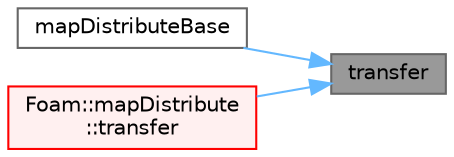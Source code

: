 digraph "transfer"
{
 // LATEX_PDF_SIZE
  bgcolor="transparent";
  edge [fontname=Helvetica,fontsize=10,labelfontname=Helvetica,labelfontsize=10];
  node [fontname=Helvetica,fontsize=10,shape=box,height=0.2,width=0.4];
  rankdir="RL";
  Node1 [id="Node000001",label="transfer",height=0.2,width=0.4,color="gray40", fillcolor="grey60", style="filled", fontcolor="black",tooltip=" "];
  Node1 -> Node2 [id="edge1_Node000001_Node000002",dir="back",color="steelblue1",style="solid",tooltip=" "];
  Node2 [id="Node000002",label="mapDistributeBase",height=0.2,width=0.4,color="grey40", fillcolor="white", style="filled",URL="$classFoam_1_1mapDistributeBase.html#a12e8156b29b2ba9a398a4fc92c290eae",tooltip=" "];
  Node1 -> Node3 [id="edge2_Node000001_Node000003",dir="back",color="steelblue1",style="solid",tooltip=" "];
  Node3 [id="Node000003",label="Foam::mapDistribute\l::transfer",height=0.2,width=0.4,color="red", fillcolor="#FFF0F0", style="filled",URL="$classFoam_1_1mapDistribute.html#a73e4b42b739c6fcc2491b126590d8be0",tooltip=" "];
}
